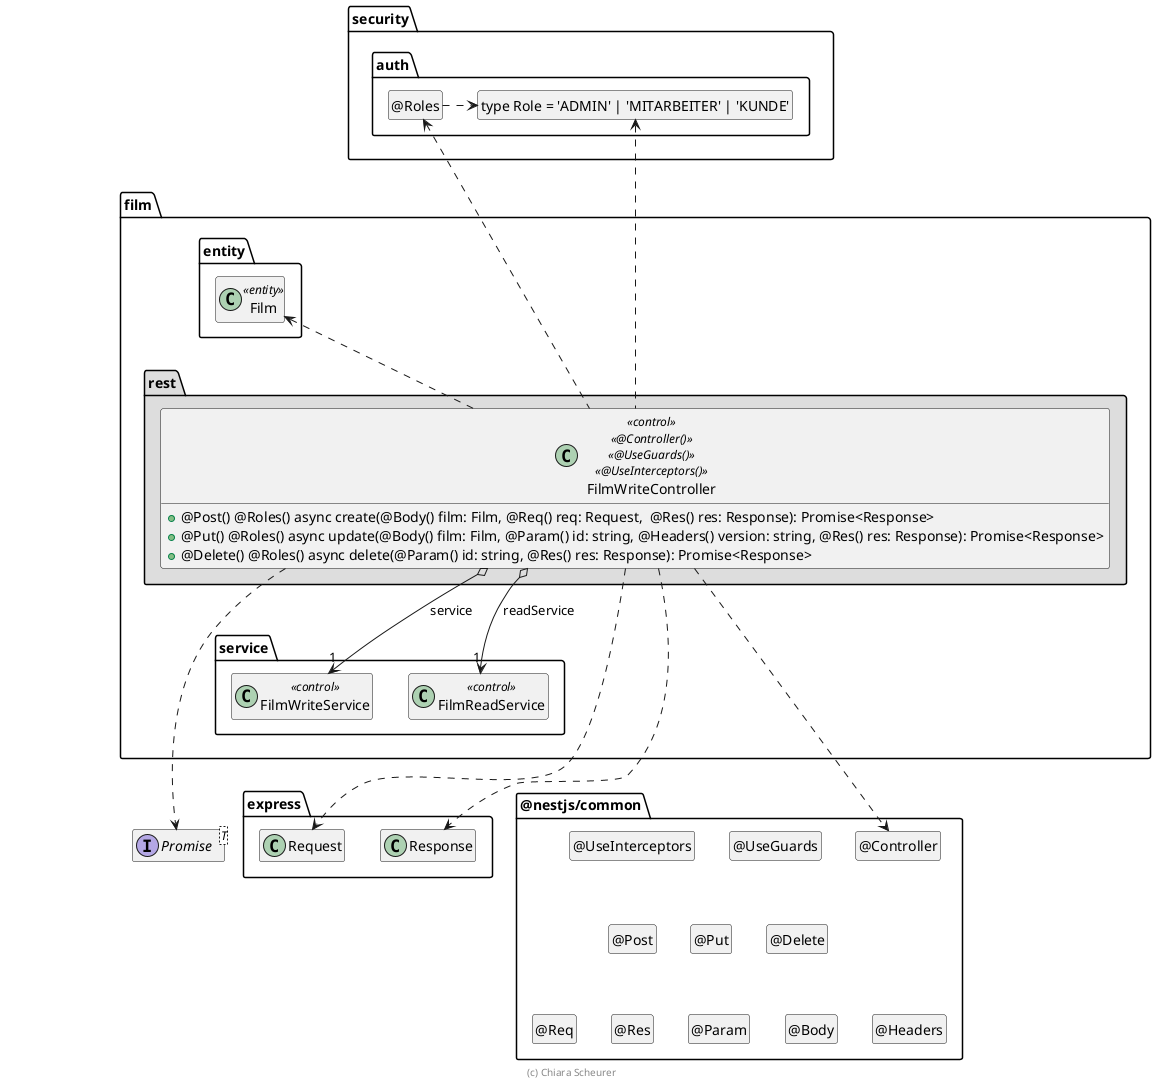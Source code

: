 @startuml Controller-Klasse

interface Promise<T>

package @nestjs/common {
  class "@Controller" as Controller
  hide Controller circle

  class "@UseGuards" as UseGuards
  hide UseGuards circle

  class "@UseInterceptors" as UseInterceptors
  hide UseInterceptors circle

  class "@Post" as Post
  hide Post circle

  class "@Put" as Put
  hide Put circle

  class "@Delete" as Delete
  hide Delete circle

  class "@Req" as Req
  hide Req circle

  class "@Res" as Res
  hide Res circle

  class "@Param" as Param
  hide Param circle

  class "@Body" as Body
  hide Body circle

  class "@Headers" as Headers
  hide Headers circle

  UseInterceptors .[hidden].> Post
  UseInterceptors .[hidden].> Put
  UseInterceptors .[hidden].> Delete

  Post .[hidden].> Req
  Post .[hidden].> Res
  Post .[hidden].> Param
  Post .[hidden].> Body
  Post .[hidden].> Headers
}

package express {
  class Request
  class Response

  Response .right[hidden].> Controller
}

package security.auth {
  class "type Role = 'ADMIN' | 'MITARBEITER' | 'KUNDE'" as Role
  hide Role circle

  class "@Roles" as Roles
  hide Roles circle

  Roles .right.> Role
}

package film {
  package entity #FFFFFF {
    class Film <<entity>>

    Film .[hidden].> Promise
    Film .[hidden].> Request
  }

  package service {
    class FilmWriteService << control >>
    class FilmReadService << control >>
  }

  package rest #DDDDDD {
    class FilmWriteController << control >> << @Controller() >> << @UseGuards() >> << @UseInterceptors() >> {
      + @Post() @Roles() async create(@Body() film: Film, @Req() req: Request,  @Res() res: Response): Promise<Response>
      + @Put() @Roles() async update(@Body() film: Film, @Param() id: string, @Headers() version: string, @Res() res: Response): Promise<Response>
      + @Delete() @Roles() async delete(@Param() id: string, @Res() res: Response): Promise<Response>
    }

    FilmWriteController o--> "1" FilmWriteService : service
    FilmWriteController o--> "1" FilmReadService : readService
    FilmWriteController ..up> Film

    FilmWriteController ..> Controller

    FilmWriteController .up.> Roles
    FilmWriteController .up.> Role

    FilmWriteController ..> Request
    FilmWriteController ..> Response
    FilmWriteController ..> Promise

    Film .up[hidden].> Roles
    FilmWriteService .[hidden].> Request
    FilmWriteService .[hidden].> Promise
  }
}

hide empty members

footer (c) Chiara Scheurer

@enduml